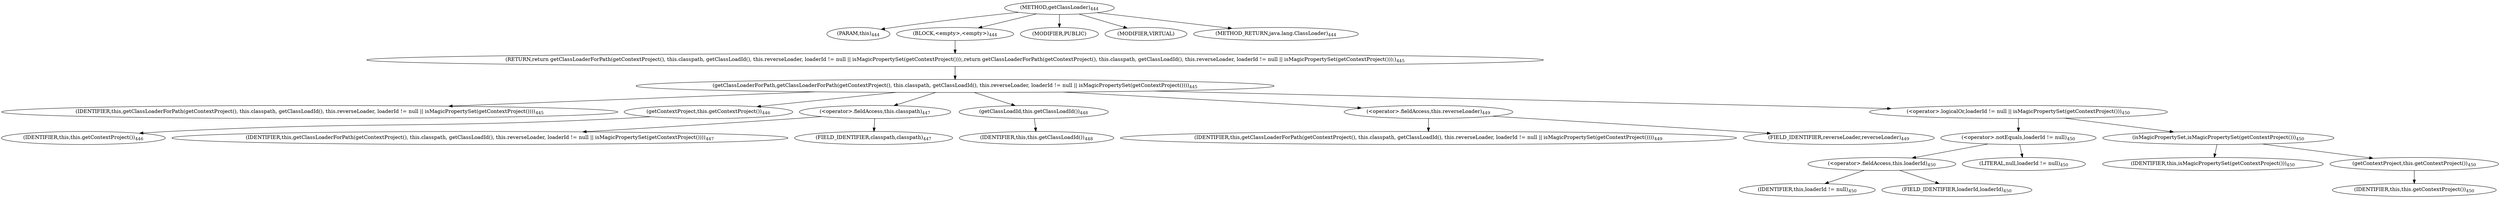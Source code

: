 digraph "getClassLoader" {  
"563" [label = <(METHOD,getClassLoader)<SUB>444</SUB>> ]
"23" [label = <(PARAM,this)<SUB>444</SUB>> ]
"564" [label = <(BLOCK,&lt;empty&gt;,&lt;empty&gt;)<SUB>444</SUB>> ]
"565" [label = <(RETURN,return getClassLoaderForPath(getContextProject(), this.classpath, getClassLoadId(), this.reverseLoader, loaderId != null || isMagicPropertySet(getContextProject()));,return getClassLoaderForPath(getContextProject(), this.classpath, getClassLoadId(), this.reverseLoader, loaderId != null || isMagicPropertySet(getContextProject()));)<SUB>445</SUB>> ]
"566" [label = <(getClassLoaderForPath,getClassLoaderForPath(getContextProject(), this.classpath, getClassLoadId(), this.reverseLoader, loaderId != null || isMagicPropertySet(getContextProject())))<SUB>445</SUB>> ]
"29" [label = <(IDENTIFIER,this,getClassLoaderForPath(getContextProject(), this.classpath, getClassLoadId(), this.reverseLoader, loaderId != null || isMagicPropertySet(getContextProject())))<SUB>445</SUB>> ]
"567" [label = <(getContextProject,this.getContextProject())<SUB>446</SUB>> ]
"22" [label = <(IDENTIFIER,this,this.getContextProject())<SUB>446</SUB>> ]
"568" [label = <(&lt;operator&gt;.fieldAccess,this.classpath)<SUB>447</SUB>> ]
"24" [label = <(IDENTIFIER,this,getClassLoaderForPath(getContextProject(), this.classpath, getClassLoadId(), this.reverseLoader, loaderId != null || isMagicPropertySet(getContextProject())))<SUB>447</SUB>> ]
"569" [label = <(FIELD_IDENTIFIER,classpath,classpath)<SUB>447</SUB>> ]
"570" [label = <(getClassLoadId,this.getClassLoadId())<SUB>448</SUB>> ]
"25" [label = <(IDENTIFIER,this,this.getClassLoadId())<SUB>448</SUB>> ]
"571" [label = <(&lt;operator&gt;.fieldAccess,this.reverseLoader)<SUB>449</SUB>> ]
"26" [label = <(IDENTIFIER,this,getClassLoaderForPath(getContextProject(), this.classpath, getClassLoadId(), this.reverseLoader, loaderId != null || isMagicPropertySet(getContextProject())))<SUB>449</SUB>> ]
"572" [label = <(FIELD_IDENTIFIER,reverseLoader,reverseLoader)<SUB>449</SUB>> ]
"573" [label = <(&lt;operator&gt;.logicalOr,loaderId != null || isMagicPropertySet(getContextProject()))<SUB>450</SUB>> ]
"574" [label = <(&lt;operator&gt;.notEquals,loaderId != null)<SUB>450</SUB>> ]
"575" [label = <(&lt;operator&gt;.fieldAccess,this.loaderId)<SUB>450</SUB>> ]
"576" [label = <(IDENTIFIER,this,loaderId != null)<SUB>450</SUB>> ]
"577" [label = <(FIELD_IDENTIFIER,loaderId,loaderId)<SUB>450</SUB>> ]
"578" [label = <(LITERAL,null,loaderId != null)<SUB>450</SUB>> ]
"579" [label = <(isMagicPropertySet,isMagicPropertySet(getContextProject()))<SUB>450</SUB>> ]
"28" [label = <(IDENTIFIER,this,isMagicPropertySet(getContextProject()))<SUB>450</SUB>> ]
"580" [label = <(getContextProject,this.getContextProject())<SUB>450</SUB>> ]
"27" [label = <(IDENTIFIER,this,this.getContextProject())<SUB>450</SUB>> ]
"581" [label = <(MODIFIER,PUBLIC)> ]
"582" [label = <(MODIFIER,VIRTUAL)> ]
"583" [label = <(METHOD_RETURN,java.lang.ClassLoader)<SUB>444</SUB>> ]
  "563" -> "23" 
  "563" -> "564" 
  "563" -> "581" 
  "563" -> "582" 
  "563" -> "583" 
  "564" -> "565" 
  "565" -> "566" 
  "566" -> "29" 
  "566" -> "567" 
  "566" -> "568" 
  "566" -> "570" 
  "566" -> "571" 
  "566" -> "573" 
  "567" -> "22" 
  "568" -> "24" 
  "568" -> "569" 
  "570" -> "25" 
  "571" -> "26" 
  "571" -> "572" 
  "573" -> "574" 
  "573" -> "579" 
  "574" -> "575" 
  "574" -> "578" 
  "575" -> "576" 
  "575" -> "577" 
  "579" -> "28" 
  "579" -> "580" 
  "580" -> "27" 
}

